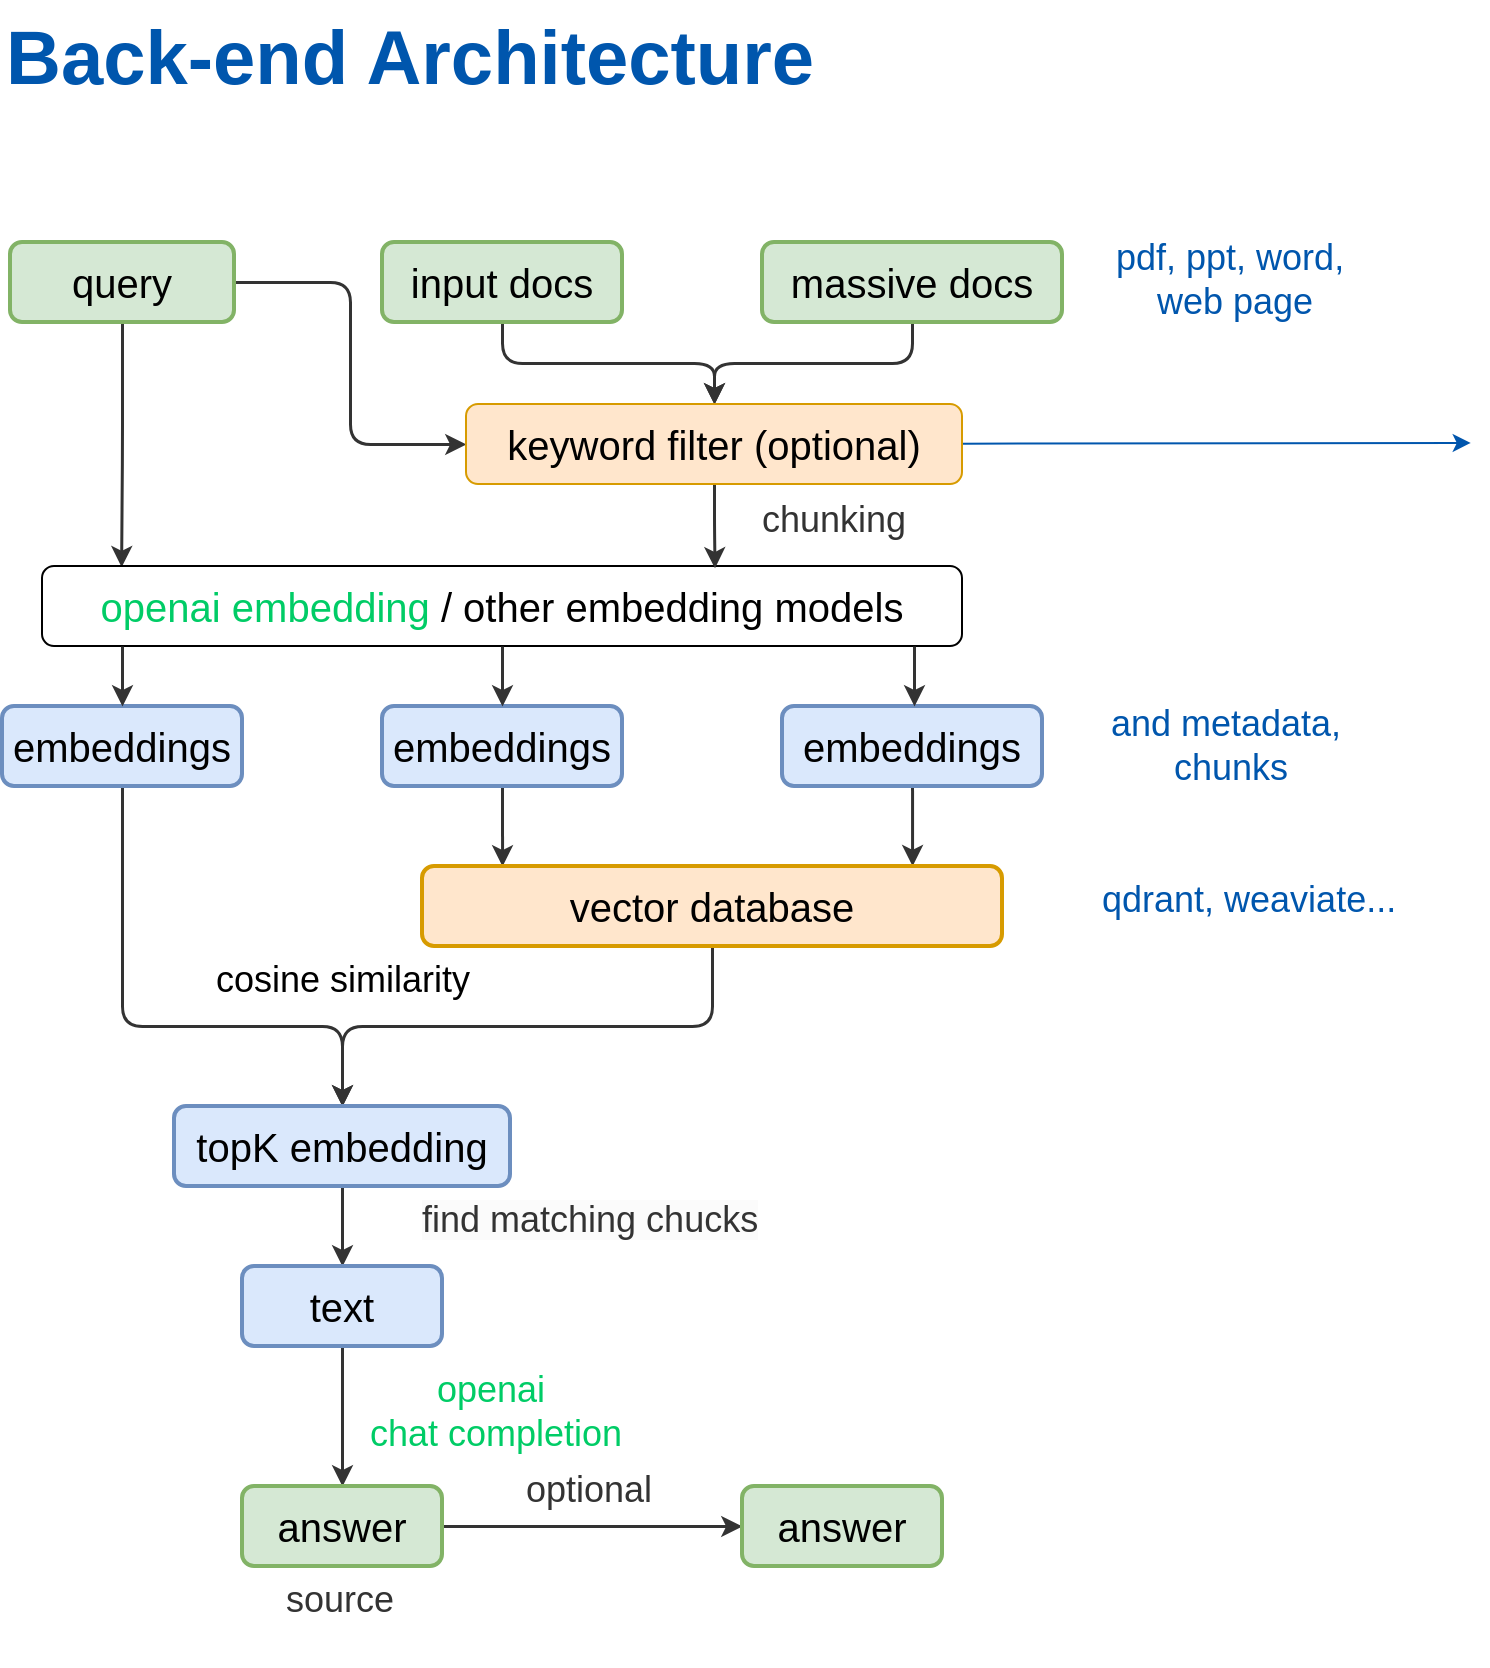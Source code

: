 <mxfile>
    <diagram id="Z5M8AoutUMsTjEvUakS3" name="Page-1">
        <mxGraphModel dx="1747" dy="1385" grid="0" gridSize="10" guides="1" tooltips="1" connect="1" arrows="1" fold="1" page="1" pageScale="1" pageWidth="1654" pageHeight="1169" math="1" shadow="0">
            <root>
                <mxCell id="0"/>
                <mxCell id="1" parent="0"/>
                <mxCell id="90" style="edgeStyle=orthogonalEdgeStyle;html=1;exitX=0.5;exitY=1;exitDx=0;exitDy=0;entryX=0.086;entryY=0.009;entryDx=0;entryDy=0;entryPerimeter=0;strokeColor=#333;strokeWidth=1.5;fontFamily=Helvetica;fontSize=18;fontColor=#000000;" parent="1" source="6" target="9" edge="1">
                    <mxGeometry relative="1" as="geometry"/>
                </mxCell>
                <mxCell id="93" style="edgeStyle=orthogonalEdgeStyle;html=1;entryX=0;entryY=0.5;entryDx=0;entryDy=0;strokeColor=#333;strokeWidth=1.5;fontFamily=Helvetica;fontSize=18;fontColor=#000000;" parent="1" source="6" target="75" edge="1">
                    <mxGeometry relative="1" as="geometry"/>
                </mxCell>
                <mxCell id="6" value="&lt;font style=&quot;font-size: 20px;&quot;&gt;query&lt;/font&gt;" style="rounded=1;whiteSpace=wrap;html=1;sketch=0;fillColor=#d5e8d4;strokeColor=#82b366;strokeWidth=2;" parent="1" vertex="1">
                    <mxGeometry x="204" y="190" width="112" height="40" as="geometry"/>
                </mxCell>
                <mxCell id="85" value="" style="edgeStyle=orthogonalEdgeStyle;html=1;strokeColor=#333;strokeWidth=1.5;fontFamily=Helvetica;fontSize=18;fontColor=#000000;" parent="1" source="7" target="75" edge="1">
                    <mxGeometry relative="1" as="geometry"/>
                </mxCell>
                <mxCell id="7" value="&lt;font style=&quot;font-size: 20px;&quot;&gt;input docs&lt;/font&gt;" style="rounded=1;whiteSpace=wrap;html=1;sketch=0;fillColor=#d5e8d4;strokeColor=#82b366;strokeWidth=2;" parent="1" vertex="1">
                    <mxGeometry x="390" y="190" width="120" height="40" as="geometry"/>
                </mxCell>
                <mxCell id="86" value="" style="edgeStyle=orthogonalEdgeStyle;html=1;strokeColor=#333;strokeWidth=1.5;fontFamily=Helvetica;fontSize=18;fontColor=#000000;" parent="1" source="8" target="75" edge="1">
                    <mxGeometry relative="1" as="geometry"/>
                </mxCell>
                <mxCell id="8" value="&lt;font style=&quot;font-size: 20px;&quot;&gt;massive docs&lt;/font&gt;" style="rounded=1;whiteSpace=wrap;html=1;sketch=0;fillColor=#d5e8d4;strokeColor=#82b366;strokeWidth=2;" parent="1" vertex="1">
                    <mxGeometry x="580" y="190" width="150" height="40" as="geometry"/>
                </mxCell>
                <mxCell id="9" value="&lt;font style=&quot;font-size: 20px;&quot;&gt;&lt;font color=&quot;#00cc66&quot;&gt;openai embedding&lt;/font&gt; / other embedding models&lt;/font&gt;" style="rounded=1;whiteSpace=wrap;html=1;sketch=0;strokeWidth=1;" parent="1" vertex="1">
                    <mxGeometry x="220" y="352" width="460" height="40" as="geometry"/>
                </mxCell>
                <mxCell id="35" style="edgeStyle=orthogonalEdgeStyle;html=1;entryX=0.5;entryY=0;entryDx=0;entryDy=0;strokeWidth=1.5;strokeColor=#333;" parent="1" source="16" target="29" edge="1">
                    <mxGeometry relative="1" as="geometry">
                        <Array as="points">
                            <mxPoint x="260" y="582"/>
                            <mxPoint x="370" y="582"/>
                        </Array>
                    </mxGeometry>
                </mxCell>
                <mxCell id="16" value="&lt;span style=&quot;font-size: 20px;&quot;&gt;embeddings&lt;/span&gt;" style="rounded=1;whiteSpace=wrap;html=1;sketch=0;fillColor=#dae8fc;strokeColor=#6c8ebf;strokeWidth=2;" parent="1" vertex="1">
                    <mxGeometry x="200" y="422" width="120" height="40" as="geometry"/>
                </mxCell>
                <mxCell id="27" value="" style="edgeStyle=none;html=1;entryX=0.138;entryY=0;entryDx=0;entryDy=0;entryPerimeter=0;strokeWidth=1.5;strokeColor=#333;" parent="1" source="17" target="26" edge="1">
                    <mxGeometry relative="1" as="geometry"/>
                </mxCell>
                <mxCell id="17" value="&lt;span style=&quot;font-size: 20px;&quot;&gt;embeddings&lt;/span&gt;" style="rounded=1;whiteSpace=wrap;html=1;sketch=0;fillColor=#dae8fc;strokeColor=#6c8ebf;strokeWidth=2;" parent="1" vertex="1">
                    <mxGeometry x="390" y="422" width="120" height="40" as="geometry"/>
                </mxCell>
                <mxCell id="28" style="edgeStyle=none;html=1;entryX=0.845;entryY=-0.003;entryDx=0;entryDy=0;entryPerimeter=0;strokeWidth=1.5;strokeColor=#333;" parent="1" source="18" target="26" edge="1">
                    <mxGeometry relative="1" as="geometry"/>
                </mxCell>
                <mxCell id="18" value="&lt;span style=&quot;font-size: 20px;&quot;&gt;embeddings&lt;/span&gt;" style="rounded=1;whiteSpace=wrap;html=1;sketch=0;fillColor=#dae8fc;strokeColor=#6c8ebf;strokeWidth=2;" parent="1" vertex="1">
                    <mxGeometry x="590" y="422" width="130" height="40" as="geometry"/>
                </mxCell>
                <mxCell id="21" style="edgeStyle=none;html=1;strokeWidth=1.5;strokeColor=#333;" parent="1" target="16" edge="1">
                    <mxGeometry relative="1" as="geometry">
                        <mxPoint x="260" y="392" as="sourcePoint"/>
                        <mxPoint x="270.02" y="362" as="targetPoint"/>
                    </mxGeometry>
                </mxCell>
                <mxCell id="23" value="" style="edgeStyle=none;html=1;exitX=0.5;exitY=1;exitDx=0;exitDy=0;entryX=0.5;entryY=0;entryDx=0;entryDy=0;strokeWidth=1.5;strokeColor=#333;" parent="1" source="9" target="17" edge="1">
                    <mxGeometry relative="1" as="geometry">
                        <mxPoint x="460" y="332" as="sourcePoint"/>
                        <mxPoint x="460" y="362" as="targetPoint"/>
                    </mxGeometry>
                </mxCell>
                <mxCell id="24" style="edgeStyle=none;html=1;strokeWidth=1.5;strokeColor=#333;" parent="1" edge="1">
                    <mxGeometry relative="1" as="geometry">
                        <mxPoint x="656" y="392" as="sourcePoint"/>
                        <mxPoint x="656" y="422" as="targetPoint"/>
                    </mxGeometry>
                </mxCell>
                <mxCell id="34" style="edgeStyle=orthogonalEdgeStyle;html=1;entryX=0.5;entryY=0;entryDx=0;entryDy=0;strokeWidth=1.5;strokeColor=#333;" parent="1" source="26" target="29" edge="1">
                    <mxGeometry relative="1" as="geometry">
                        <Array as="points">
                            <mxPoint x="555" y="582"/>
                            <mxPoint x="370" y="582"/>
                        </Array>
                    </mxGeometry>
                </mxCell>
                <mxCell id="26" value="&lt;span style=&quot;font-size: 20px;&quot;&gt;vector database&lt;/span&gt;" style="rounded=1;whiteSpace=wrap;html=1;sketch=0;fillColor=#ffe6cc;strokeColor=#d79b00;strokeWidth=2;" parent="1" vertex="1">
                    <mxGeometry x="410" y="502" width="290" height="40" as="geometry"/>
                </mxCell>
                <mxCell id="37" value="" style="edgeStyle=orthogonalEdgeStyle;html=1;strokeWidth=1.5;strokeColor=#333;" parent="1" source="29" target="36" edge="1">
                    <mxGeometry relative="1" as="geometry"/>
                </mxCell>
                <mxCell id="29" value="&lt;span style=&quot;font-size: 20px;&quot;&gt;topK embedding&lt;/span&gt;" style="rounded=1;whiteSpace=wrap;html=1;sketch=0;strokeWidth=2;fillColor=#dae8fc;strokeColor=#6c8ebf;" parent="1" vertex="1">
                    <mxGeometry x="286" y="622" width="168" height="40" as="geometry"/>
                </mxCell>
                <mxCell id="39" value="" style="edgeStyle=orthogonalEdgeStyle;html=1;strokeWidth=1.5;strokeColor=#333;" parent="1" source="36" target="38" edge="1">
                    <mxGeometry relative="1" as="geometry"/>
                </mxCell>
                <mxCell id="36" value="&lt;span style=&quot;font-size: 20px;&quot;&gt;text&lt;/span&gt;" style="rounded=1;whiteSpace=wrap;html=1;sketch=0;fillColor=#dae8fc;strokeColor=#6c8ebf;strokeWidth=2;" parent="1" vertex="1">
                    <mxGeometry x="320" y="702" width="100" height="40" as="geometry"/>
                </mxCell>
                <mxCell id="49" style="edgeStyle=orthogonalEdgeStyle;html=1;entryX=0;entryY=0.5;entryDx=0;entryDy=0;strokeWidth=1.5;strokeColor=#333;" parent="1" source="38" target="47" edge="1">
                    <mxGeometry relative="1" as="geometry"/>
                </mxCell>
                <mxCell id="38" value="&lt;span style=&quot;font-size: 20px;&quot;&gt;answer&lt;/span&gt;" style="rounded=1;whiteSpace=wrap;html=1;sketch=0;fillColor=#d5e8d4;strokeColor=#82b366;strokeWidth=2;" parent="1" vertex="1">
                    <mxGeometry x="320" y="812" width="100" height="40" as="geometry"/>
                </mxCell>
                <mxCell id="40" value="&lt;span style=&quot;font-family: Helvetica; font-size: 18px; font-style: normal; font-variant-ligatures: normal; font-variant-caps: normal; font-weight: 400; letter-spacing: normal; orphans: 2; text-align: center; text-indent: 0px; text-transform: none; widows: 2; word-spacing: 0px; -webkit-text-stroke-width: 0px; text-decoration-thickness: initial; text-decoration-style: initial; text-decoration-color: initial; float: none; display: inline !important;&quot;&gt;cosine similarity&lt;/span&gt;" style="text;whiteSpace=wrap;html=1;fontSize=18;labelBackgroundColor=none;" parent="1" vertex="1">
                    <mxGeometry x="305" y="542" width="155" height="50" as="geometry"/>
                </mxCell>
                <mxCell id="41" value="&lt;div style=&quot;text-align: center; font-size: 18px;&quot;&gt;&lt;span style=&quot;font-size: 18px;&quot;&gt;&lt;font color=&quot;#00cc66&quot;&gt;openai&amp;nbsp;&lt;/font&gt;&lt;/span&gt;&lt;/div&gt;&lt;span style=&quot;font-family: Helvetica; font-size: 18px; font-style: normal; font-variant-ligatures: normal; font-variant-caps: normal; font-weight: 400; letter-spacing: normal; orphans: 2; text-indent: 0px; text-transform: none; widows: 2; word-spacing: 0px; -webkit-text-stroke-width: 0px; background-color: rgb(251, 251, 251); text-decoration-thickness: initial; text-decoration-style: initial; text-decoration-color: initial; float: none; display: inline !important;&quot;&gt;&lt;div style=&quot;text-align: center; font-size: 18px;&quot;&gt;&lt;font color=&quot;#00cc66&quot;&gt;chat completion&lt;/font&gt;&lt;/div&gt;&lt;/span&gt;" style="text;whiteSpace=wrap;html=1;fontSize=18;fontColor=#FF8B47;" parent="1" vertex="1">
                    <mxGeometry x="382" y="747" width="141" height="50" as="geometry"/>
                </mxCell>
                <mxCell id="43" value="&lt;div style=&quot;text-align: center; font-size: 18px;&quot;&gt;&lt;span style=&quot;font-size: 18px;&quot;&gt;source&lt;/span&gt;&lt;/div&gt;" style="text;whiteSpace=wrap;html=1;fontSize=18;fontColor=#333333;" parent="1" vertex="1">
                    <mxGeometry x="340" y="852" width="70" height="50" as="geometry"/>
                </mxCell>
                <mxCell id="47" value="&lt;span style=&quot;font-size: 20px;&quot;&gt;answer&lt;/span&gt;" style="rounded=1;whiteSpace=wrap;html=1;sketch=0;fillColor=#d5e8d4;strokeColor=#82b366;strokeWidth=2;" parent="1" vertex="1">
                    <mxGeometry x="570" y="812" width="100" height="40" as="geometry"/>
                </mxCell>
                <mxCell id="50" value="&lt;div style=&quot;text-align: center; font-size: 18px;&quot;&gt;&lt;span style=&quot;font-size: 18px;&quot;&gt;optional&lt;/span&gt;&lt;/div&gt;" style="text;whiteSpace=wrap;html=1;fontSize=18;fontColor=#333333;" parent="1" vertex="1">
                    <mxGeometry x="460" y="797" width="70" height="50" as="geometry"/>
                </mxCell>
                <mxCell id="56" value="&lt;div style=&quot;text-align: center; font-size: 18px;&quot;&gt;&lt;span style=&quot;font-size: 18px;&quot;&gt;pdf, ppt, word,&lt;/span&gt;&lt;/div&gt;&lt;div style=&quot;text-align: center; font-size: 18px;&quot;&gt;&lt;span style=&quot;font-size: 18px;&quot;&gt;&amp;nbsp;web page&lt;/span&gt;&lt;/div&gt;" style="text;whiteSpace=wrap;html=1;fontSize=18;fontColor=#0056AD;" parent="1" vertex="1">
                    <mxGeometry x="755" y="181" width="128" height="40" as="geometry"/>
                </mxCell>
                <mxCell id="57" value="&lt;div style=&quot;text-align: center; font-size: 18px;&quot;&gt;&lt;span style=&quot;background-color: initial;&quot;&gt;and metadata,&amp;nbsp; chunks&lt;/span&gt;&lt;/div&gt;" style="text;whiteSpace=wrap;html=1;fontSize=18;fontColor=#0056AD;" parent="1" vertex="1">
                    <mxGeometry x="750" y="414" width="127" height="40" as="geometry"/>
                </mxCell>
                <mxCell id="58" value="&lt;div style=&quot;text-align: center; font-size: 18px;&quot;&gt;&lt;span style=&quot;background-color: initial;&quot;&gt;qdrant, weaviate...&lt;/span&gt;&lt;br&gt;&lt;/div&gt;" style="text;whiteSpace=wrap;html=1;fontSize=18;fontColor=#0056AD;" parent="1" vertex="1">
                    <mxGeometry x="748" y="502" width="154.5" height="40" as="geometry"/>
                </mxCell>
                <mxCell id="89" style="edgeStyle=orthogonalEdgeStyle;html=1;entryX=0.731;entryY=0.023;entryDx=0;entryDy=0;entryPerimeter=0;strokeColor=#333;strokeWidth=1.5;fontFamily=Helvetica;fontSize=18;fontColor=#000000;" parent="1" source="75" target="9" edge="1">
                    <mxGeometry relative="1" as="geometry"/>
                </mxCell>
                <mxCell id="100" style="edgeStyle=none;html=1;entryX=-0.001;entryY=0.361;entryDx=0;entryDy=0;entryPerimeter=0;strokeColor=#0056AD;" parent="1" source="75" edge="1">
                    <mxGeometry relative="1" as="geometry">
                        <mxPoint x="934.372" y="290.458" as="targetPoint"/>
                    </mxGeometry>
                </mxCell>
                <mxCell id="75" value="&lt;font style=&quot;font-size: 20px;&quot;&gt;keyword filter (optional)&lt;/font&gt;" style="rounded=1;whiteSpace=wrap;html=1;sketch=0;strokeWidth=1;fillColor=#ffe6cc;strokeColor=#d79b00;" parent="1" vertex="1">
                    <mxGeometry x="432" y="271" width="248" height="40" as="geometry"/>
                </mxCell>
                <mxCell id="94" value="&lt;span style=&quot;font-family: Helvetica; font-size: 18px; font-style: normal; font-variant-ligatures: normal; font-variant-caps: normal; font-weight: 400; letter-spacing: normal; orphans: 2; text-align: center; text-indent: 0px; text-transform: none; widows: 2; word-spacing: 0px; -webkit-text-stroke-width: 0px; background-color: rgb(251, 251, 251); text-decoration-thickness: initial; text-decoration-style: initial; text-decoration-color: initial; float: none; display: inline !important;&quot;&gt;find matching chucks&lt;/span&gt;" style="text;whiteSpace=wrap;html=1;fontSize=18;fontColor=#333333;" parent="1" vertex="1">
                    <mxGeometry x="408" y="662" width="179" height="36" as="geometry"/>
                </mxCell>
                <mxCell id="95" value="&lt;div style=&quot;text-align: center; font-size: 18px;&quot;&gt;&lt;span style=&quot;background-color: initial;&quot;&gt;chunking&lt;/span&gt;&lt;/div&gt;" style="text;whiteSpace=wrap;html=1;fontSize=18;fontColor=#333333;" parent="1" vertex="1">
                    <mxGeometry x="577.5" y="312" width="85" height="40" as="geometry"/>
                </mxCell>
                <mxCell id="102" value="&lt;font style=&quot;font-size: 38px;&quot;&gt;&lt;b&gt;Back-end Architecture&lt;/b&gt;&lt;/font&gt;" style="text;whiteSpace=wrap;html=1;fontColor=#0056AD;" parent="1" vertex="1">
                    <mxGeometry x="200" y="69" width="424" height="55" as="geometry"/>
                </mxCell>
            </root>
        </mxGraphModel>
    </diagram>
</mxfile>